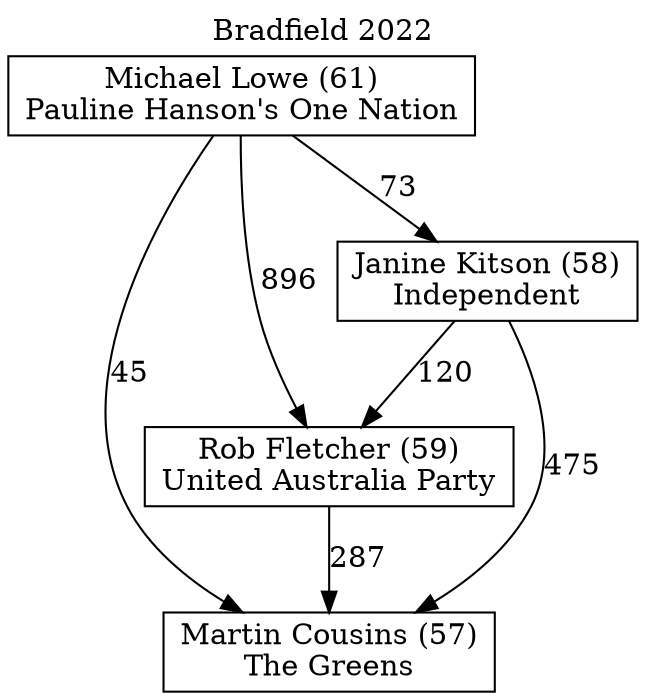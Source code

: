 // House preference flow
digraph "Martin Cousins (57)_Bradfield_2022" {
	graph [label="Bradfield 2022" labelloc=t mclimit=10]
	node [shape=box]
	"Michael Lowe (61)" [label="Michael Lowe (61)
Pauline Hanson's One Nation"]
	"Martin Cousins (57)" [label="Martin Cousins (57)
The Greens"]
	"Rob Fletcher (59)" [label="Rob Fletcher (59)
United Australia Party"]
	"Janine Kitson (58)" [label="Janine Kitson (58)
Independent"]
	"Rob Fletcher (59)" -> "Martin Cousins (57)" [label=287]
	"Janine Kitson (58)" -> "Martin Cousins (57)" [label=475]
	"Janine Kitson (58)" -> "Rob Fletcher (59)" [label=120]
	"Michael Lowe (61)" -> "Janine Kitson (58)" [label=73]
	"Michael Lowe (61)" -> "Rob Fletcher (59)" [label=896]
	"Michael Lowe (61)" -> "Martin Cousins (57)" [label=45]
}
